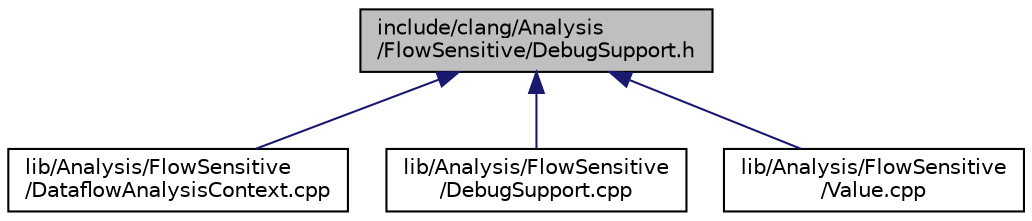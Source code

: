 digraph "include/clang/Analysis/FlowSensitive/DebugSupport.h"
{
 // LATEX_PDF_SIZE
  bgcolor="transparent";
  edge [fontname="Helvetica",fontsize="10",labelfontname="Helvetica",labelfontsize="10"];
  node [fontname="Helvetica",fontsize="10",shape=record];
  Node1 [label="include/clang/Analysis\l/FlowSensitive/DebugSupport.h",height=0.2,width=0.4,color="black", fillcolor="grey75", style="filled", fontcolor="black",tooltip=" "];
  Node1 -> Node2 [dir="back",color="midnightblue",fontsize="10",style="solid",fontname="Helvetica"];
  Node2 [label="lib/Analysis/FlowSensitive\l/DataflowAnalysisContext.cpp",height=0.2,width=0.4,color="black",URL="$DataflowAnalysisContext_8cpp.html",tooltip=" "];
  Node1 -> Node3 [dir="back",color="midnightblue",fontsize="10",style="solid",fontname="Helvetica"];
  Node3 [label="lib/Analysis/FlowSensitive\l/DebugSupport.cpp",height=0.2,width=0.4,color="black",URL="$DebugSupport_8cpp.html",tooltip=" "];
  Node1 -> Node4 [dir="back",color="midnightblue",fontsize="10",style="solid",fontname="Helvetica"];
  Node4 [label="lib/Analysis/FlowSensitive\l/Value.cpp",height=0.2,width=0.4,color="black",URL="$Value_8cpp.html",tooltip=" "];
}
